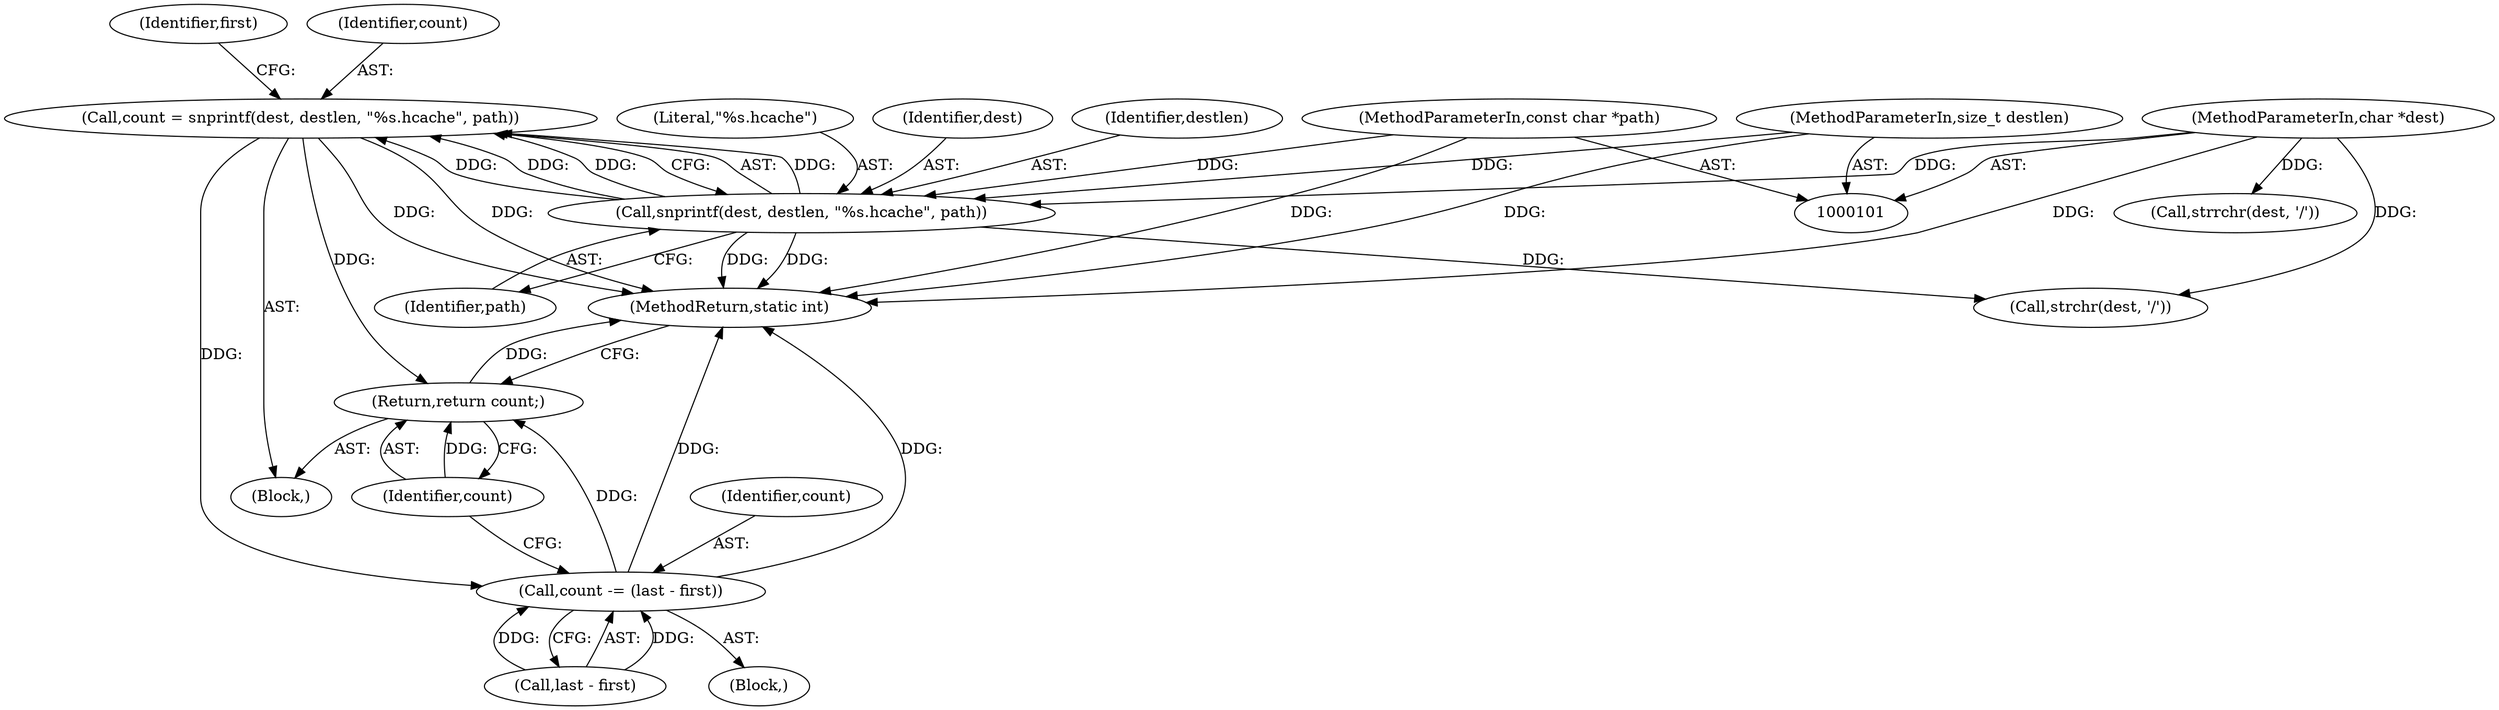 digraph "0_neomutt_9bfab35522301794483f8f9ed60820bdec9be59e@API" {
"1000107" [label="(Call,count = snprintf(dest, destlen, \"%s.hcache\", path))"];
"1000109" [label="(Call,snprintf(dest, destlen, \"%s.hcache\", path))"];
"1000103" [label="(MethodParameterIn,char *dest)"];
"1000104" [label="(MethodParameterIn,size_t destlen)"];
"1000102" [label="(MethodParameterIn,const char *path)"];
"1000142" [label="(Call,count -= (last - first))"];
"1000147" [label="(Return,return count;)"];
"1000123" [label="(Call,strrchr(dest, '/'))"];
"1000112" [label="(Literal,\"%s.hcache\")"];
"1000116" [label="(Identifier,first)"];
"1000107" [label="(Call,count = snprintf(dest, destlen, \"%s.hcache\", path))"];
"1000144" [label="(Call,last - first)"];
"1000148" [label="(Identifier,count)"];
"1000109" [label="(Call,snprintf(dest, destlen, \"%s.hcache\", path))"];
"1000142" [label="(Call,count -= (last - first))"];
"1000105" [label="(Block,)"];
"1000113" [label="(Identifier,path)"];
"1000110" [label="(Identifier,dest)"];
"1000102" [label="(MethodParameterIn,const char *path)"];
"1000117" [label="(Call,strchr(dest, '/'))"];
"1000134" [label="(Block,)"];
"1000111" [label="(Identifier,destlen)"];
"1000108" [label="(Identifier,count)"];
"1000104" [label="(MethodParameterIn,size_t destlen)"];
"1000143" [label="(Identifier,count)"];
"1000147" [label="(Return,return count;)"];
"1000103" [label="(MethodParameterIn,char *dest)"];
"1000149" [label="(MethodReturn,static int)"];
"1000107" -> "1000105"  [label="AST: "];
"1000107" -> "1000109"  [label="CFG: "];
"1000108" -> "1000107"  [label="AST: "];
"1000109" -> "1000107"  [label="AST: "];
"1000116" -> "1000107"  [label="CFG: "];
"1000107" -> "1000149"  [label="DDG: "];
"1000107" -> "1000149"  [label="DDG: "];
"1000109" -> "1000107"  [label="DDG: "];
"1000109" -> "1000107"  [label="DDG: "];
"1000109" -> "1000107"  [label="DDG: "];
"1000109" -> "1000107"  [label="DDG: "];
"1000107" -> "1000142"  [label="DDG: "];
"1000107" -> "1000147"  [label="DDG: "];
"1000109" -> "1000113"  [label="CFG: "];
"1000110" -> "1000109"  [label="AST: "];
"1000111" -> "1000109"  [label="AST: "];
"1000112" -> "1000109"  [label="AST: "];
"1000113" -> "1000109"  [label="AST: "];
"1000109" -> "1000149"  [label="DDG: "];
"1000109" -> "1000149"  [label="DDG: "];
"1000103" -> "1000109"  [label="DDG: "];
"1000104" -> "1000109"  [label="DDG: "];
"1000102" -> "1000109"  [label="DDG: "];
"1000109" -> "1000117"  [label="DDG: "];
"1000103" -> "1000101"  [label="AST: "];
"1000103" -> "1000149"  [label="DDG: "];
"1000103" -> "1000117"  [label="DDG: "];
"1000103" -> "1000123"  [label="DDG: "];
"1000104" -> "1000101"  [label="AST: "];
"1000104" -> "1000149"  [label="DDG: "];
"1000102" -> "1000101"  [label="AST: "];
"1000102" -> "1000149"  [label="DDG: "];
"1000142" -> "1000134"  [label="AST: "];
"1000142" -> "1000144"  [label="CFG: "];
"1000143" -> "1000142"  [label="AST: "];
"1000144" -> "1000142"  [label="AST: "];
"1000148" -> "1000142"  [label="CFG: "];
"1000142" -> "1000149"  [label="DDG: "];
"1000142" -> "1000149"  [label="DDG: "];
"1000144" -> "1000142"  [label="DDG: "];
"1000144" -> "1000142"  [label="DDG: "];
"1000142" -> "1000147"  [label="DDG: "];
"1000147" -> "1000105"  [label="AST: "];
"1000147" -> "1000148"  [label="CFG: "];
"1000148" -> "1000147"  [label="AST: "];
"1000149" -> "1000147"  [label="CFG: "];
"1000147" -> "1000149"  [label="DDG: "];
"1000148" -> "1000147"  [label="DDG: "];
}
